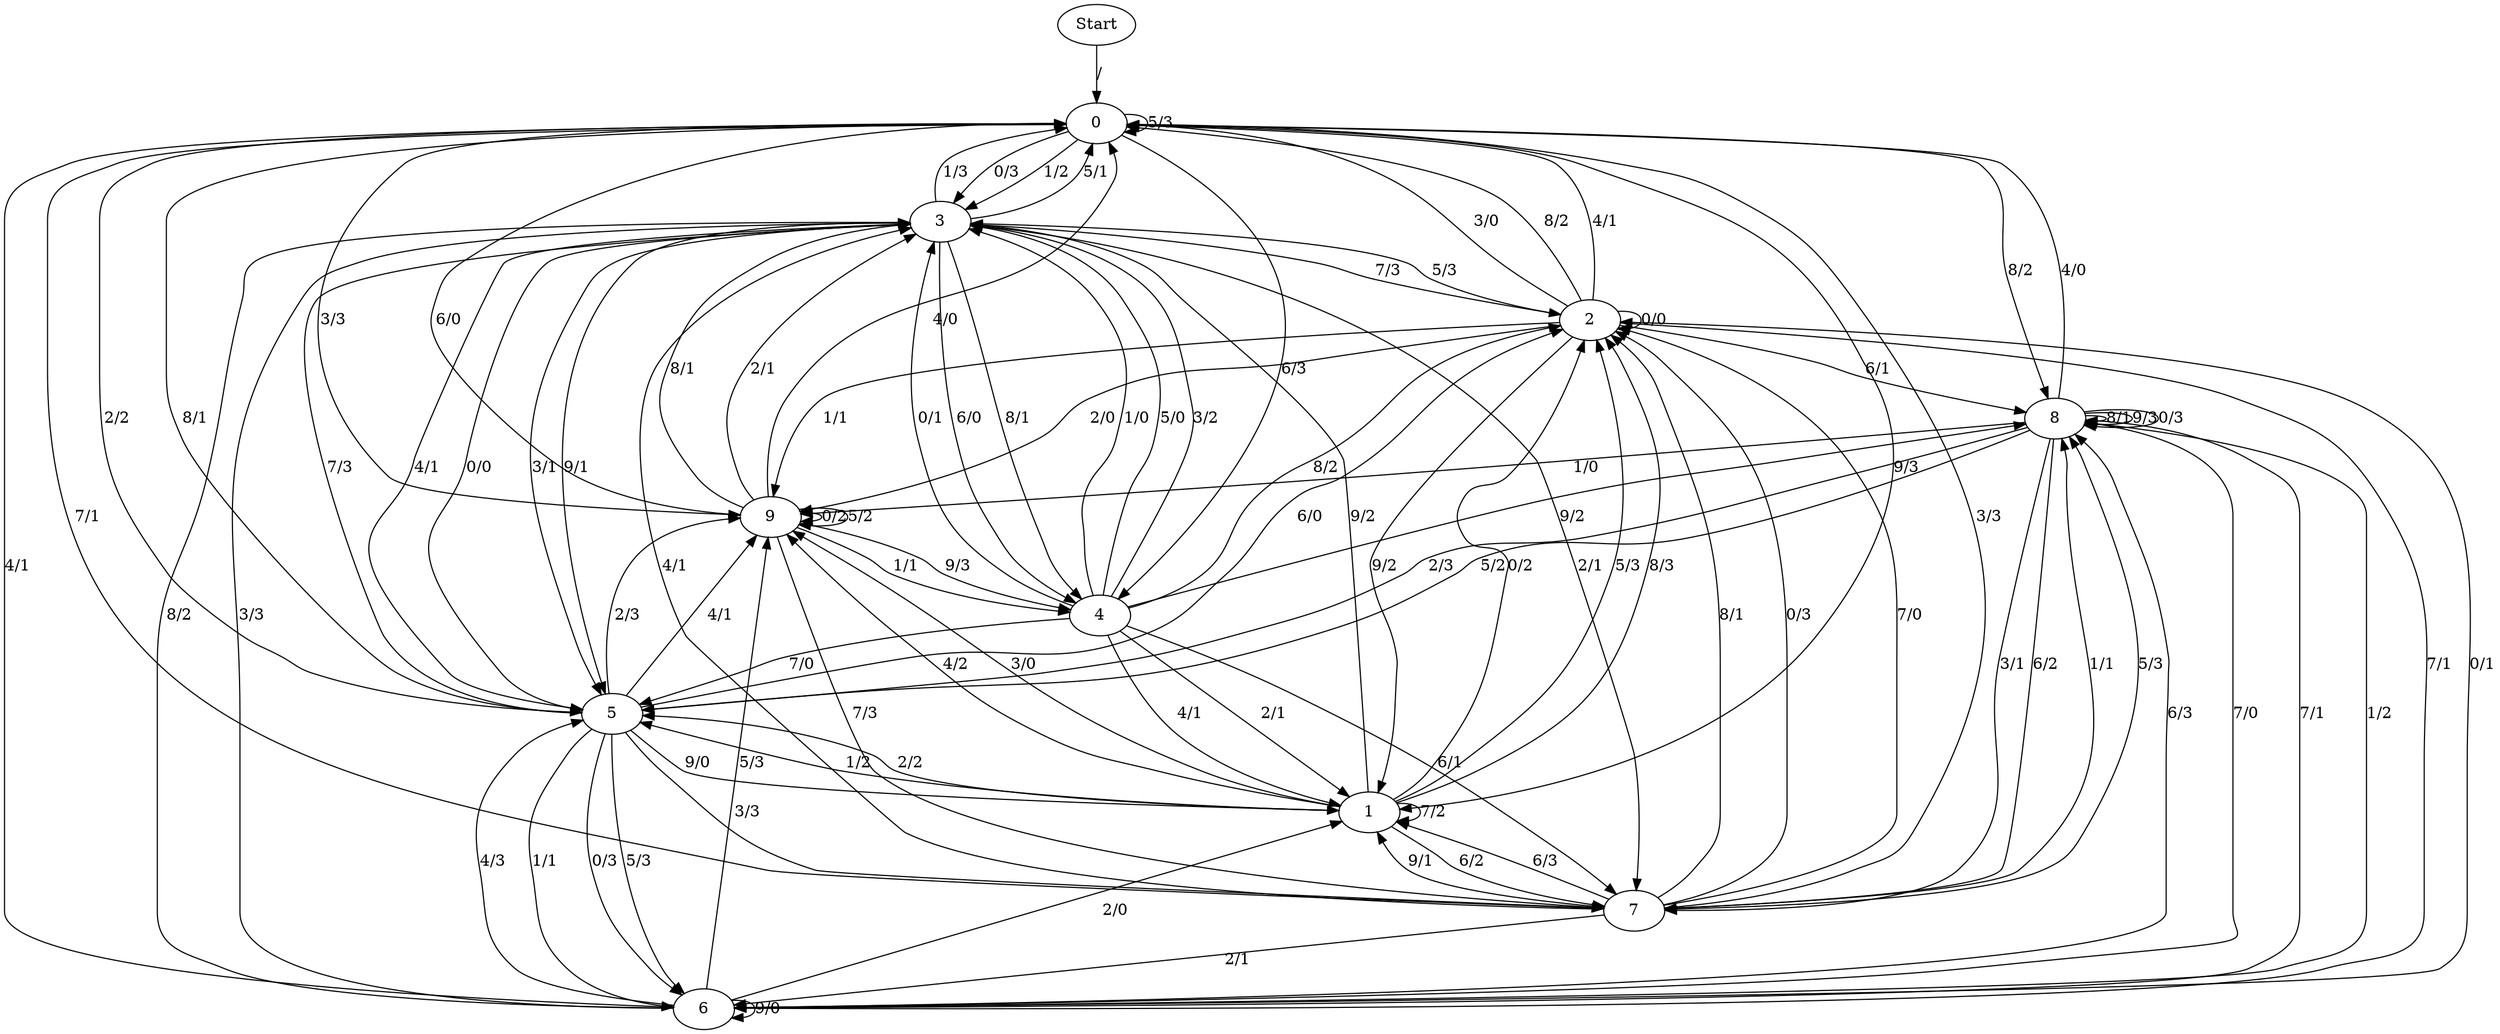 digraph {
	Start -> 0 [label="/"]
	0 -> 3 [label="0/3"]
	0 -> 6 [label="4/1"]
	0 -> 7 [label="7/1"]
	0 -> 1 [label="9/3"]
	0 -> 5 [label="2/2"]
	0 -> 3 [label="1/2"]
	0 -> 9 [label="3/3"]
	0 -> 8 [label="8/2"]
	0 -> 0 [label="5/3"]
	0 -> 4 [label="6/3"]
	6 -> 8 [label="7/1"]
	6 -> 9 [label="5/3"]
	6 -> 5 [label="4/3"]
	6 -> 3 [label="8/2"]
	6 -> 2 [label="0/1"]
	6 -> 3 [label="3/3"]
	6 -> 8 [label="1/2"]
	6 -> 1 [label="2/0"]
	6 -> 6 [label="9/0"]
	6 -> 8 [label="6/3"]
	8 -> 5 [label="2/3"]
	8 -> 8 [label="8/1"]
	8 -> 7 [label="6/2"]
	8 -> 6 [label="7/0"]
	8 -> 5 [label="5/2"]
	8 -> 8 [label="9/3"]
	8 -> 0 [label="4/0"]
	8 -> 9 [label="1/0"]
	8 -> 8 [label="0/3"]
	8 -> 7 [label="3/1"]
	7 -> 0 [label="3/3"]
	7 -> 2 [label="8/1"]
	7 -> 8 [label="1/1"]
	7 -> 3 [label="4/1"]
	7 -> 1 [label="6/3"]
	7 -> 1 [label="9/1"]
	7 -> 8 [label="5/3"]
	7 -> 6 [label="2/1"]
	7 -> 2 [label="0/3"]
	7 -> 2 [label="7/0"]
	1 -> 2 [label="0/2"]
	1 -> 5 [label="1/2"]
	1 -> 9 [label="3/0"]
	1 -> 3 [label="9/2"]
	1 -> 2 [label="5/3"]
	1 -> 2 [label="8/3"]
	1 -> 5 [label="2/2"]
	1 -> 1 [label="7/2"]
	1 -> 9 [label="4/2"]
	1 -> 7 [label="6/2"]
	2 -> 3 [label="5/3"]
	2 -> 0 [label="4/1"]
	2 -> 2 [label="0/0"]
	2 -> 9 [label="1/1"]
	2 -> 9 [label="2/0"]
	2 -> 6 [label="7/1"]
	2 -> 0 [label="3/0"]
	2 -> 8 [label="6/1"]
	2 -> 0 [label="8/2"]
	2 -> 1 [label="9/2"]
	9 -> 4 [label="1/1"]
	9 -> 9 [label="0/2"]
	9 -> 0 [label="6/0"]
	9 -> 3 [label="8/1"]
	9 -> 3 [label="2/1"]
	9 -> 9 [label="5/2"]
	9 -> 4 [label="9/3"]
	9 -> 0 [label="4/0"]
	9 -> 7 [label="7/3"]
	3 -> 5 [label="9/1"]
	3 -> 0 [label="5/1"]
	3 -> 2 [label="7/3"]
	3 -> 5 [label="4/1"]
	3 -> 4 [label="6/0"]
	3 -> 7 [label="2/1"]
	3 -> 5 [label="0/0"]
	3 -> 0 [label="1/3"]
	3 -> 5 [label="3/1"]
	3 -> 4 [label="8/1"]
	4 -> 3 [label="0/1"]
	4 -> 3 [label="1/0"]
	4 -> 1 [label="2/1"]
	4 -> 3 [label="5/0"]
	4 -> 1 [label="4/1"]
	4 -> 8 [label="9/2"]
	4 -> 3 [label="3/2"]
	4 -> 7 [label="6/1"]
	4 -> 5 [label="7/0"]
	4 -> 2 [label="8/2"]
	5 -> 3 [label="7/3"]
	5 -> 7 [label="3/3"]
	5 -> 9 [label="2/3"]
	5 -> 1 [label="9/0"]
	5 -> 6 [label="1/1"]
	5 -> 0 [label="8/1"]
	5 -> 6 [label="5/3"]
	5 -> 9 [label="4/1"]
	5 -> 2 [label="6/0"]
	5 -> 6 [label="0/3"]
}